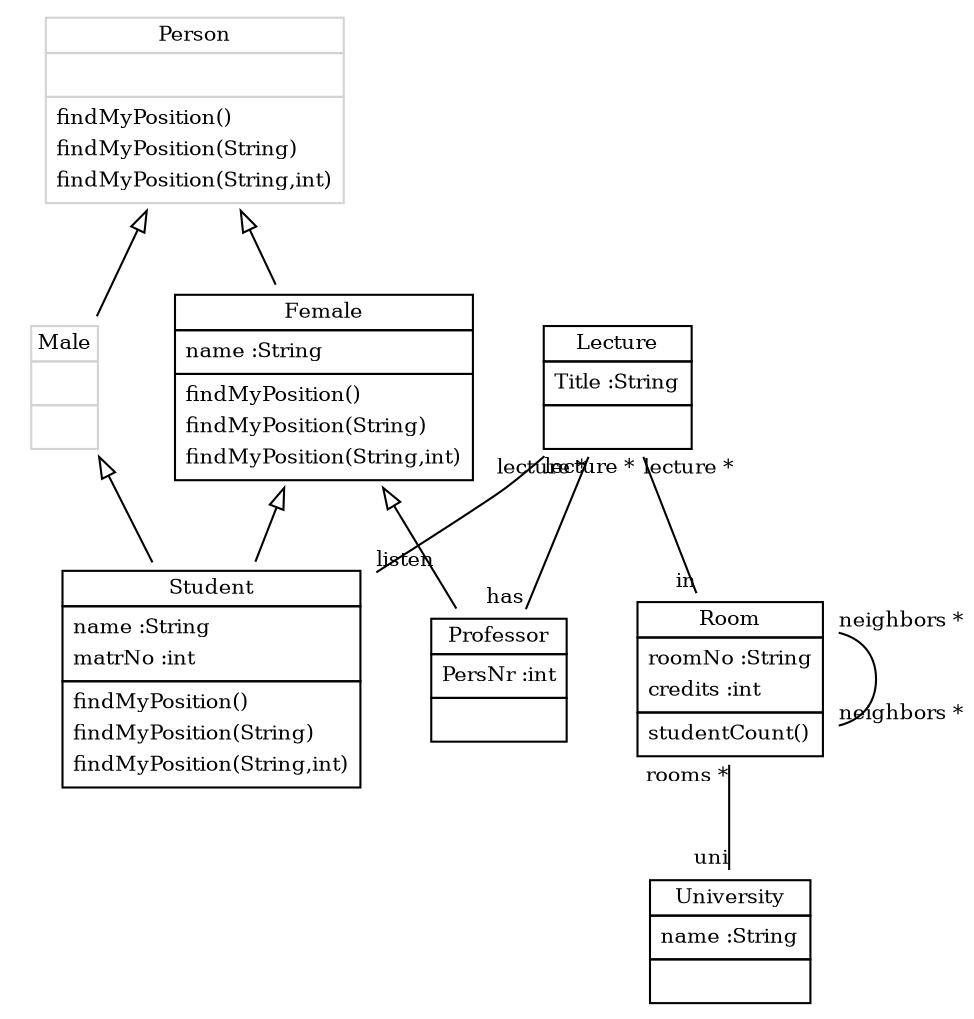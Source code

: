 
 digraph ClassDiagram {
    node [shape = none, fontsize = 10]; 
    edge [fontsize = 10];
    
    
    _Female [label=<<table border='0' cellborder='1' cellspacing='0'> <tr> <td>Female</td> </tr> <tr><td><table border='0' cellborder='0' cellspacing='0'> <tr><td align='left'>name :String</td></tr>  </table></td></tr> <tr><td><table border='0' cellborder='0' cellspacing='0'> <tr><td align='left'>findMyPosition()</td></tr> <tr><td align='left'>findMyPosition(String)</td></tr> <tr><td align='left'>findMyPosition(String,int)</td></tr>  </table></td></tr> </table>>];
    _Lecture [label=<<table border='0' cellborder='1' cellspacing='0'> <tr> <td>Lecture</td> </tr> <tr><td><table border='0' cellborder='0' cellspacing='0'> <tr><td align='left'>Title :String</td></tr>  </table></td></tr> <tr><td><table border='0' cellborder='0' cellspacing='0'> <tr><td> </td></tr> </table></td></tr> </table>>];
    _Male [label=<<table color='lightgrey' border='0' cellborder='1' cellspacing='0'> <tr> <td>Male</td> </tr> <tr><td><table border='0' cellborder='0' cellspacing='0'> <tr><td> </td></tr> </table></td></tr> <tr><td><table border='0' cellborder='0' cellspacing='0'> <tr><td> </td></tr> </table></td></tr> </table>>];
    _Person [label=<<table color='lightgrey' border='0' cellborder='1' cellspacing='0'> <tr> <td>Person</td> </tr> <tr><td><table border='0' cellborder='0' cellspacing='0'> <tr><td> </td></tr> </table></td></tr> <tr><td><table border='0' cellborder='0' cellspacing='0'> <tr><td align='left'>findMyPosition()</td></tr> <tr><td align='left'>findMyPosition(String)</td></tr> <tr><td align='left'>findMyPosition(String,int)</td></tr>  </table></td></tr> </table>>];
    _Professor [label=<<table border='0' cellborder='1' cellspacing='0'> <tr> <td>Professor</td> </tr> <tr><td><table border='0' cellborder='0' cellspacing='0'> <tr><td align='left'>PersNr :int</td></tr>  </table></td></tr> <tr><td><table border='0' cellborder='0' cellspacing='0'> <tr><td> </td></tr> </table></td></tr> </table>>];
    _Room [label=<<table border='0' cellborder='1' cellspacing='0'> <tr> <td>Room</td> </tr> <tr><td><table border='0' cellborder='0' cellspacing='0'> <tr><td align='left'>roomNo :String</td></tr> <tr><td align='left'>credits :int</td></tr>  </table></td></tr> <tr><td><table border='0' cellborder='0' cellspacing='0'> <tr><td align='left'>studentCount()</td></tr>  </table></td></tr> </table>>];
    _Student [label=<<table border='0' cellborder='1' cellspacing='0'> <tr> <td>Student</td> </tr> <tr><td><table border='0' cellborder='0' cellspacing='0'> <tr><td align='left'>name :String</td></tr> <tr><td align='left'>matrNo :int</td></tr>  </table></td></tr> <tr><td><table border='0' cellborder='0' cellspacing='0'> <tr><td align='left'>findMyPosition()</td></tr> <tr><td align='left'>findMyPosition(String)</td></tr> <tr><td align='left'>findMyPosition(String,int)</td></tr>  </table></td></tr> </table>>];
    _University [label=<<table border='0' cellborder='1' cellspacing='0'> <tr> <td>University</td> </tr> <tr><td><table border='0' cellborder='0' cellspacing='0'> <tr><td align='left'>name :String</td></tr>  </table></td></tr> <tr><td><table border='0' cellborder='0' cellspacing='0'> <tr><td> </td></tr> </table></td></tr> </table>>];
    
    
    
    _Female ->  _Professor [dir = "back" arrowtail = "empty"];
    _Female ->  _Student [dir = "back" arrowtail = "empty"];
    _Person ->  _Female [dir = "back" arrowtail = "empty"];
    _Person ->  _Male [dir = "back" arrowtail = "empty"];
    _Male ->  _Student [dir = "back" arrowtail = "empty"];
    _Lecture -> _Room [headlabel = "in" taillabel = "lecture *" arrowhead = "none" ];
    _Lecture -> _Professor [headlabel = "has" taillabel = "lecture *" arrowhead = "none" ];
    _Lecture -> _Student [headlabel = "listen" taillabel = "lecture *" arrowhead = "none" ];
    _Room -> _University [headlabel = "uni" taillabel = "rooms *" arrowhead = "none" ];
    _Room -> _Room [headlabel = "neighbors *" taillabel = "neighbors *" arrowhead = "none" ];
}

